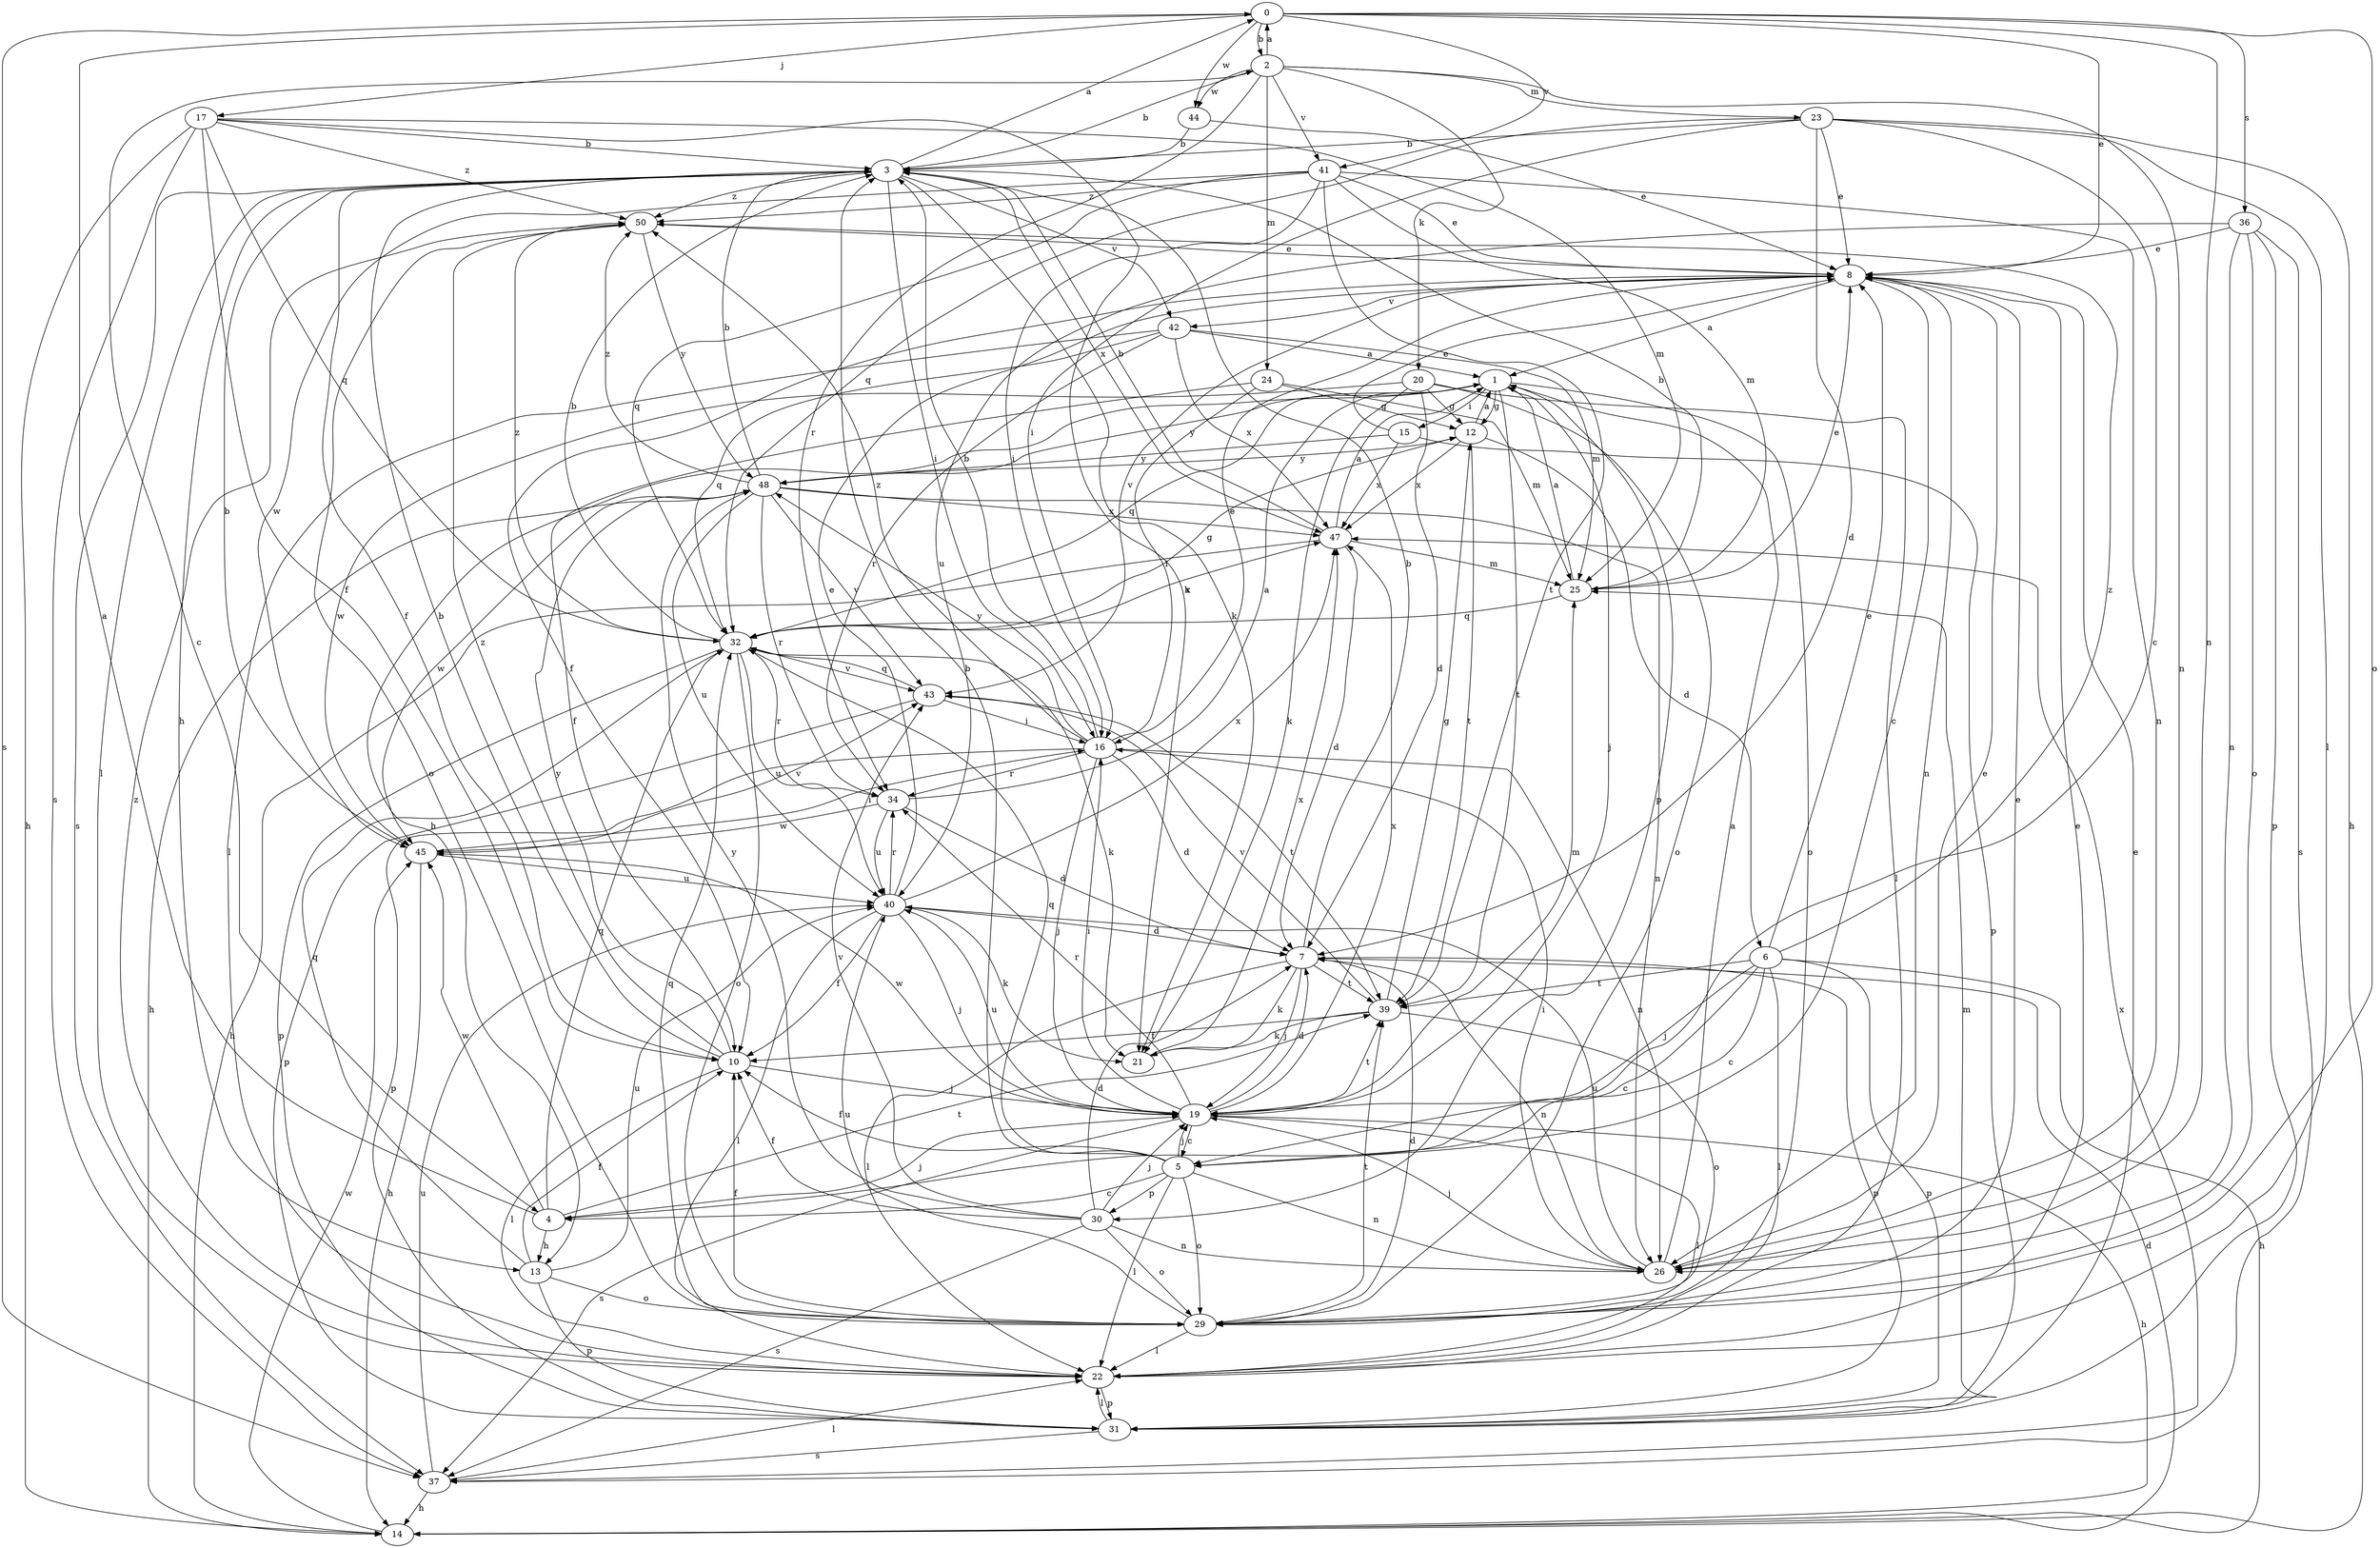 strict digraph  {
0;
1;
2;
3;
4;
5;
6;
7;
8;
10;
12;
13;
14;
15;
16;
17;
19;
20;
21;
22;
23;
24;
25;
26;
29;
30;
31;
32;
34;
36;
37;
39;
40;
41;
42;
43;
44;
45;
47;
48;
50;
0 -> 2  [label=b];
0 -> 8  [label=e];
0 -> 17  [label=j];
0 -> 26  [label=n];
0 -> 29  [label=o];
0 -> 36  [label=s];
0 -> 37  [label=s];
0 -> 41  [label=v];
0 -> 44  [label=w];
1 -> 12  [label=g];
1 -> 13  [label=h];
1 -> 15  [label=i];
1 -> 19  [label=j];
1 -> 29  [label=o];
1 -> 30  [label=p];
1 -> 32  [label=q];
1 -> 39  [label=t];
1 -> 48  [label=y];
2 -> 0  [label=a];
2 -> 4  [label=c];
2 -> 20  [label=k];
2 -> 23  [label=m];
2 -> 24  [label=m];
2 -> 26  [label=n];
2 -> 34  [label=r];
2 -> 41  [label=v];
2 -> 44  [label=w];
3 -> 0  [label=a];
3 -> 2  [label=b];
3 -> 10  [label=f];
3 -> 13  [label=h];
3 -> 16  [label=i];
3 -> 21  [label=k];
3 -> 22  [label=l];
3 -> 37  [label=s];
3 -> 42  [label=v];
3 -> 47  [label=x];
3 -> 50  [label=z];
4 -> 0  [label=a];
4 -> 13  [label=h];
4 -> 19  [label=j];
4 -> 32  [label=q];
4 -> 39  [label=t];
4 -> 45  [label=w];
5 -> 3  [label=b];
5 -> 4  [label=c];
5 -> 10  [label=f];
5 -> 19  [label=j];
5 -> 22  [label=l];
5 -> 26  [label=n];
5 -> 29  [label=o];
5 -> 30  [label=p];
5 -> 32  [label=q];
6 -> 4  [label=c];
6 -> 5  [label=c];
6 -> 8  [label=e];
6 -> 14  [label=h];
6 -> 19  [label=j];
6 -> 22  [label=l];
6 -> 31  [label=p];
6 -> 39  [label=t];
6 -> 50  [label=z];
7 -> 3  [label=b];
7 -> 19  [label=j];
7 -> 21  [label=k];
7 -> 22  [label=l];
7 -> 26  [label=n];
7 -> 31  [label=p];
7 -> 39  [label=t];
8 -> 1  [label=a];
8 -> 5  [label=c];
8 -> 10  [label=f];
8 -> 26  [label=n];
8 -> 42  [label=v];
8 -> 43  [label=v];
10 -> 3  [label=b];
10 -> 19  [label=j];
10 -> 22  [label=l];
10 -> 48  [label=y];
10 -> 50  [label=z];
12 -> 1  [label=a];
12 -> 6  [label=d];
12 -> 39  [label=t];
12 -> 47  [label=x];
12 -> 48  [label=y];
13 -> 10  [label=f];
13 -> 29  [label=o];
13 -> 31  [label=p];
13 -> 32  [label=q];
13 -> 40  [label=u];
14 -> 7  [label=d];
14 -> 45  [label=w];
15 -> 8  [label=e];
15 -> 31  [label=p];
15 -> 47  [label=x];
15 -> 48  [label=y];
16 -> 3  [label=b];
16 -> 7  [label=d];
16 -> 8  [label=e];
16 -> 19  [label=j];
16 -> 26  [label=n];
16 -> 31  [label=p];
16 -> 34  [label=r];
16 -> 48  [label=y];
16 -> 50  [label=z];
17 -> 3  [label=b];
17 -> 10  [label=f];
17 -> 14  [label=h];
17 -> 21  [label=k];
17 -> 25  [label=m];
17 -> 32  [label=q];
17 -> 37  [label=s];
17 -> 50  [label=z];
19 -> 5  [label=c];
19 -> 7  [label=d];
19 -> 14  [label=h];
19 -> 16  [label=i];
19 -> 22  [label=l];
19 -> 25  [label=m];
19 -> 34  [label=r];
19 -> 37  [label=s];
19 -> 39  [label=t];
19 -> 40  [label=u];
19 -> 45  [label=w];
19 -> 47  [label=x];
20 -> 7  [label=d];
20 -> 12  [label=g];
20 -> 21  [label=k];
20 -> 22  [label=l];
20 -> 29  [label=o];
20 -> 45  [label=w];
21 -> 47  [label=x];
22 -> 8  [label=e];
22 -> 31  [label=p];
22 -> 50  [label=z];
23 -> 3  [label=b];
23 -> 5  [label=c];
23 -> 7  [label=d];
23 -> 8  [label=e];
23 -> 14  [label=h];
23 -> 16  [label=i];
23 -> 22  [label=l];
23 -> 32  [label=q];
24 -> 10  [label=f];
24 -> 12  [label=g];
24 -> 16  [label=i];
24 -> 25  [label=m];
25 -> 1  [label=a];
25 -> 3  [label=b];
25 -> 8  [label=e];
25 -> 32  [label=q];
26 -> 1  [label=a];
26 -> 8  [label=e];
26 -> 16  [label=i];
26 -> 19  [label=j];
26 -> 40  [label=u];
29 -> 7  [label=d];
29 -> 8  [label=e];
29 -> 10  [label=f];
29 -> 22  [label=l];
29 -> 32  [label=q];
29 -> 39  [label=t];
29 -> 40  [label=u];
30 -> 7  [label=d];
30 -> 10  [label=f];
30 -> 19  [label=j];
30 -> 26  [label=n];
30 -> 29  [label=o];
30 -> 37  [label=s];
30 -> 43  [label=v];
30 -> 48  [label=y];
31 -> 8  [label=e];
31 -> 22  [label=l];
31 -> 25  [label=m];
31 -> 37  [label=s];
32 -> 3  [label=b];
32 -> 12  [label=g];
32 -> 21  [label=k];
32 -> 29  [label=o];
32 -> 31  [label=p];
32 -> 34  [label=r];
32 -> 40  [label=u];
32 -> 43  [label=v];
32 -> 47  [label=x];
32 -> 50  [label=z];
34 -> 1  [label=a];
34 -> 7  [label=d];
34 -> 40  [label=u];
34 -> 45  [label=w];
36 -> 8  [label=e];
36 -> 26  [label=n];
36 -> 29  [label=o];
36 -> 31  [label=p];
36 -> 37  [label=s];
36 -> 40  [label=u];
37 -> 14  [label=h];
37 -> 22  [label=l];
37 -> 40  [label=u];
37 -> 47  [label=x];
39 -> 10  [label=f];
39 -> 12  [label=g];
39 -> 21  [label=k];
39 -> 29  [label=o];
39 -> 43  [label=v];
40 -> 7  [label=d];
40 -> 8  [label=e];
40 -> 10  [label=f];
40 -> 19  [label=j];
40 -> 21  [label=k];
40 -> 22  [label=l];
40 -> 34  [label=r];
40 -> 47  [label=x];
41 -> 8  [label=e];
41 -> 16  [label=i];
41 -> 25  [label=m];
41 -> 26  [label=n];
41 -> 32  [label=q];
41 -> 39  [label=t];
41 -> 45  [label=w];
41 -> 50  [label=z];
42 -> 1  [label=a];
42 -> 22  [label=l];
42 -> 25  [label=m];
42 -> 32  [label=q];
42 -> 34  [label=r];
42 -> 47  [label=x];
43 -> 16  [label=i];
43 -> 31  [label=p];
43 -> 32  [label=q];
43 -> 39  [label=t];
44 -> 3  [label=b];
44 -> 8  [label=e];
45 -> 3  [label=b];
45 -> 14  [label=h];
45 -> 16  [label=i];
45 -> 40  [label=u];
45 -> 43  [label=v];
47 -> 1  [label=a];
47 -> 3  [label=b];
47 -> 7  [label=d];
47 -> 14  [label=h];
47 -> 25  [label=m];
48 -> 3  [label=b];
48 -> 14  [label=h];
48 -> 26  [label=n];
48 -> 34  [label=r];
48 -> 40  [label=u];
48 -> 43  [label=v];
48 -> 45  [label=w];
48 -> 47  [label=x];
48 -> 50  [label=z];
50 -> 8  [label=e];
50 -> 29  [label=o];
50 -> 48  [label=y];
}
